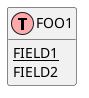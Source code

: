 @startuml
!define table(x) class x << (T,#FFAAAA) >>
!define primary_key(x) <u>x</u>
hide methods
hide stereotypes

table(FOO1) {
  primary_key(FIELD1)
  FIELD2
}
@enduml
